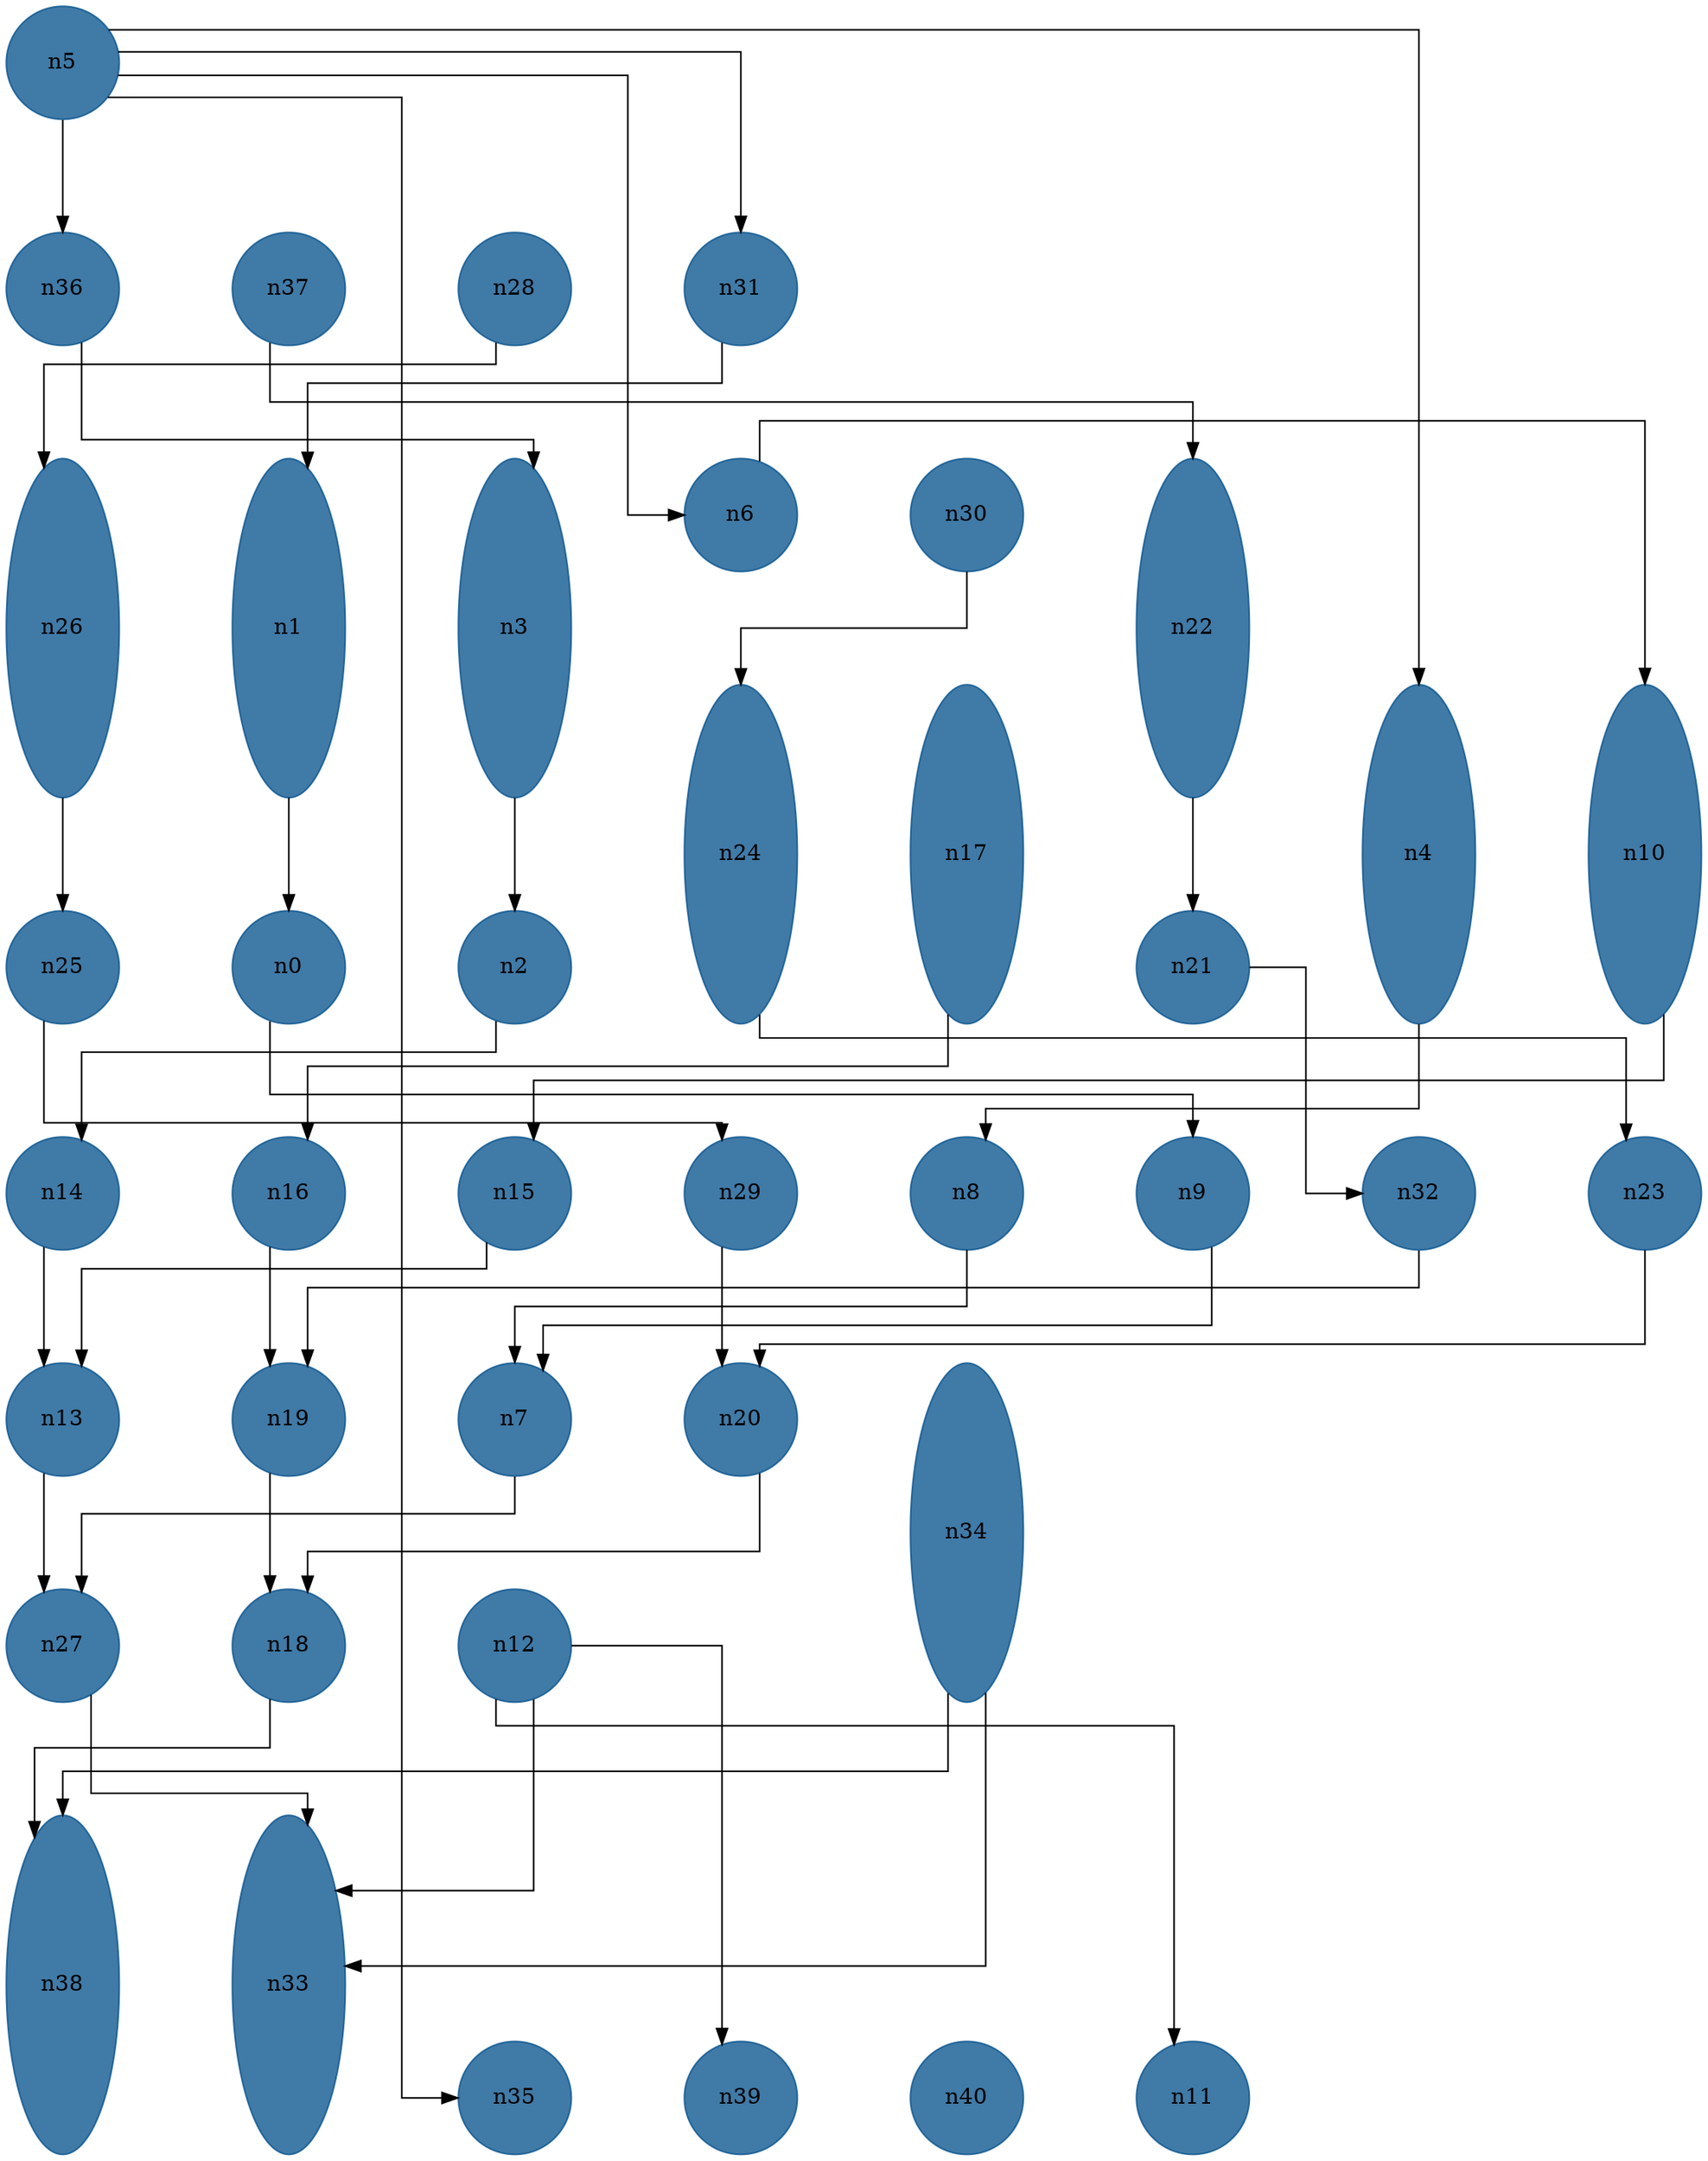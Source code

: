 //do not use DOT to generate pdf use NEATO or FDP
digraph{
layout="neato";
splines="ortho";
n5[shape="ellipse", style="filled", color="#004E8ABF", pos="0,20!", height="1", width="1"];
n5 -> n36;
n5 -> n35;
n5 -> n4;
n5 -> n6;
n5 -> n31;
n36[shape="ellipse", style="filled", color="#004E8ABF", pos="0,18!", height="1", width="1"];
n36 -> n3;
n37[shape="ellipse", style="filled", color="#004E8ABF", pos="2,18!", height="1", width="1"];
n37 -> n22;
n28[shape="ellipse", style="filled", color="#004E8ABF", pos="4,18!", height="1", width="1"];
n28 -> n26;
n31[shape="ellipse", style="filled", color="#004E8ABF", pos="6,18!", height="1", width="1"];
n31 -> n1;
n26[shape="ellipse", style="filled", color="#004E8ABF", pos="0,15!", height="3", width="1"];
n26 -> n25;
n1[shape="ellipse", style="filled", color="#004E8ABF", pos="2,15!", height="3", width="1"];
n1 -> n0;
n3[shape="ellipse", style="filled", color="#004E8ABF", pos="4,15!", height="3", width="1"];
n3 -> n2;
n6[shape="ellipse", style="filled", color="#004E8ABF", pos="6,16!", height="1", width="1"];
n6 -> n10;
n30[shape="ellipse", style="filled", color="#004E8ABF", pos="8,16!", height="1", width="1"];
n30 -> n24;
n22[shape="ellipse", style="filled", color="#004E8ABF", pos="10,15!", height="3", width="1"];
n22 -> n21;
n24[shape="ellipse", style="filled", color="#004E8ABF", pos="6,13!", height="3", width="1"];
n24 -> n23;
n17[shape="ellipse", style="filled", color="#004E8ABF", pos="8,13!", height="3", width="1"];
n17 -> n16;
n4[shape="ellipse", style="filled", color="#004E8ABF", pos="12,13!", height="3", width="1"];
n4 -> n8;
n10[shape="ellipse", style="filled", color="#004E8ABF", pos="14,13!", height="3", width="1"];
n10 -> n15;
n25[shape="ellipse", style="filled", color="#004E8ABF", pos="0,12!", height="1", width="1"];
n25 -> n29;
n0[shape="ellipse", style="filled", color="#004E8ABF", pos="2,12!", height="1", width="1"];
n0 -> n9;
n2[shape="ellipse", style="filled", color="#004E8ABF", pos="4,12!", height="1", width="1"];
n2 -> n14;
n21[shape="ellipse", style="filled", color="#004E8ABF", pos="10,12!", height="1", width="1"];
n21 -> n32;
n14[shape="ellipse", style="filled", color="#004E8ABF", pos="0,10!", height="1", width="1"];
n14 -> n13;
n16[shape="ellipse", style="filled", color="#004E8ABF", pos="2,10!", height="1", width="1"];
n16 -> n19;
n15[shape="ellipse", style="filled", color="#004E8ABF", pos="4,10!", height="1", width="1"];
n15 -> n13;
n29[shape="ellipse", style="filled", color="#004E8ABF", pos="6,10!", height="1", width="1"];
n29 -> n20;
n8[shape="ellipse", style="filled", color="#004E8ABF", pos="8,10!", height="1", width="1"];
n8 -> n7;
n9[shape="ellipse", style="filled", color="#004E8ABF", pos="10,10!", height="1", width="1"];
n9 -> n7;
n32[shape="ellipse", style="filled", color="#004E8ABF", pos="12,10!", height="1", width="1"];
n32 -> n19;
n23[shape="ellipse", style="filled", color="#004E8ABF", pos="14,10!", height="1", width="1"];
n23 -> n20;
n13[shape="ellipse", style="filled", color="#004E8ABF", pos="0,8!", height="1", width="1"];
n13 -> n27;
n19[shape="ellipse", style="filled", color="#004E8ABF", pos="2,8!", height="1", width="1"];
n19 -> n18;
n7[shape="ellipse", style="filled", color="#004E8ABF", pos="4,8!", height="1", width="1"];
n7 -> n27;
n20[shape="ellipse", style="filled", color="#004E8ABF", pos="6,8!", height="1", width="1"];
n20 -> n18;
n34[shape="ellipse", style="filled", color="#004E8ABF", pos="8,7!", height="3", width="1"];
n34 -> n38;
n34 -> n33;
n27[shape="ellipse", style="filled", color="#004E8ABF", pos="0,6!", height="1", width="1"];
n27 -> n33;
n18[shape="ellipse", style="filled", color="#004E8ABF", pos="2,6!", height="1", width="1"];
n18 -> n38;
n12[shape="ellipse", style="filled", color="#004E8ABF", pos="4,6!", height="1", width="1"];
n12 -> n39;
n12 -> n11;
n12 -> n33;
n38[shape="ellipse", style="filled", color="#004E8ABF", pos="0,3!", height="3", width="1"];
n33[shape="ellipse", style="filled", color="#004E8ABF", pos="2,3!", height="3", width="1"];
n35[shape="ellipse", style="filled", color="#004E8ABF", pos="4,2!", height="1", width="1"];
n39[shape="ellipse", style="filled", color="#004E8ABF", pos="6,2!", height="1", width="1"];
n40[shape="ellipse", style="filled", color="#004E8ABF", pos="8,2!", height="1", width="1"];
n11[shape="ellipse", style="filled", color="#004E8ABF", pos="10,2!", height="1", width="1"];
}